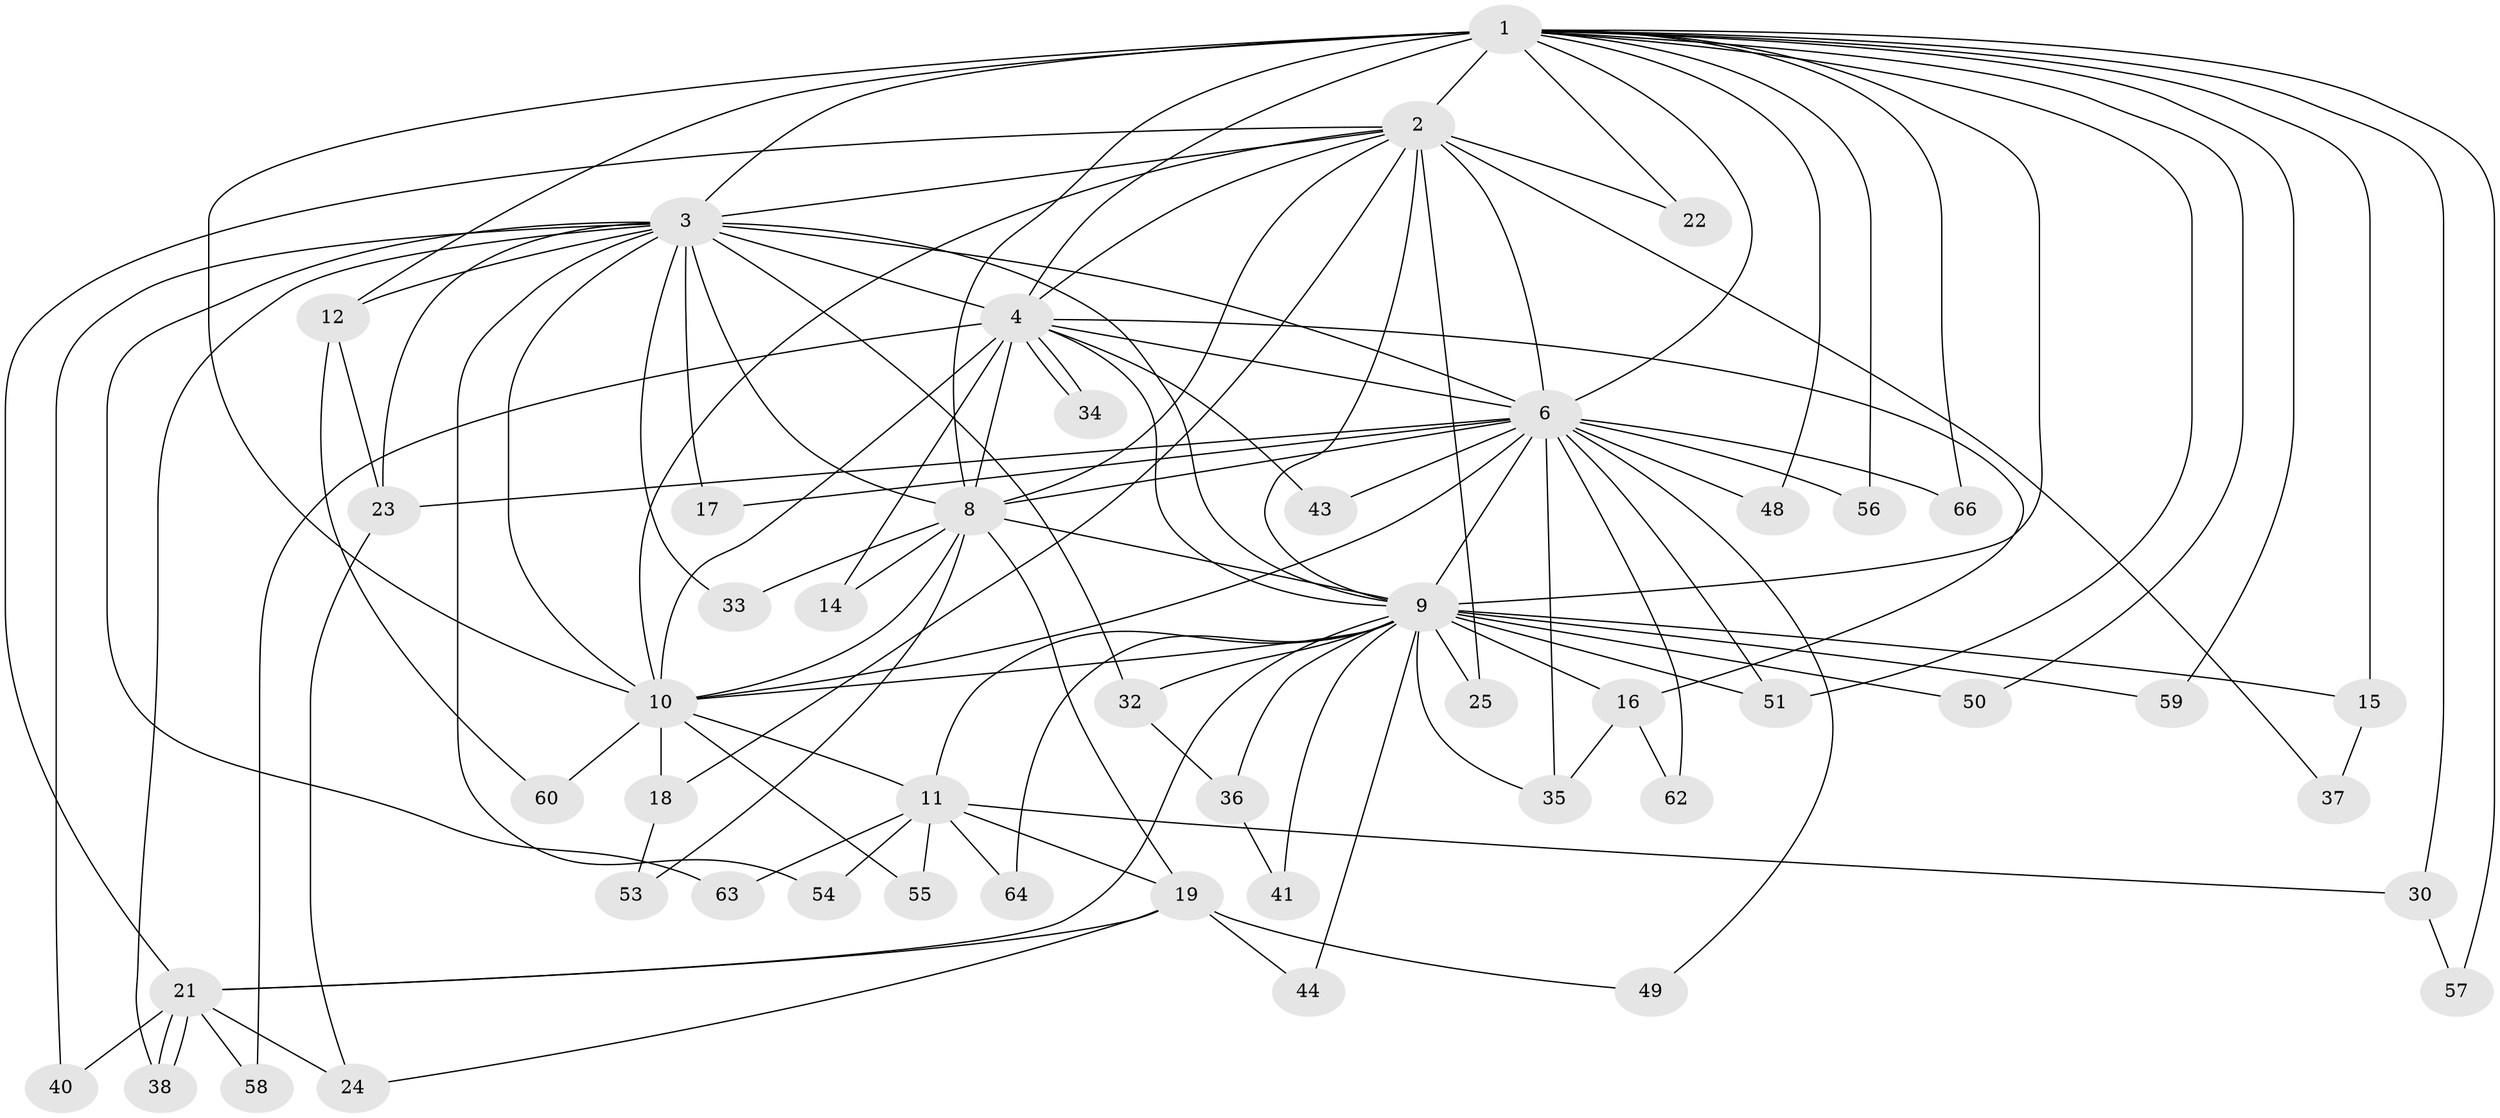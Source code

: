 // Generated by graph-tools (version 1.1) at 2025/51/02/27/25 19:51:42]
// undirected, 49 vertices, 116 edges
graph export_dot {
graph [start="1"]
  node [color=gray90,style=filled];
  1 [super="+5"];
  2 [super="+7"];
  3 [super="+13"];
  4 [super="+20"];
  6 [super="+29"];
  8 [super="+42"];
  9 [super="+27"];
  10 [super="+26"];
  11 [super="+28"];
  12 [super="+47"];
  14;
  15;
  16 [super="+61"];
  17;
  18;
  19 [super="+65"];
  21 [super="+46"];
  22;
  23 [super="+39"];
  24;
  25;
  30 [super="+31"];
  32;
  33;
  34;
  35;
  36;
  37;
  38 [super="+45"];
  40;
  41;
  43;
  44;
  48;
  49;
  50;
  51 [super="+52"];
  53;
  54;
  55;
  56;
  57;
  58;
  59;
  60;
  62;
  63;
  64;
  66;
  1 -- 2 [weight=4];
  1 -- 3 [weight=2];
  1 -- 4 [weight=2];
  1 -- 6 [weight=2];
  1 -- 8 [weight=2];
  1 -- 9 [weight=2];
  1 -- 10 [weight=2];
  1 -- 12 [weight=2];
  1 -- 22;
  1 -- 57;
  1 -- 59;
  1 -- 66;
  1 -- 15;
  1 -- 30;
  1 -- 48;
  1 -- 50;
  1 -- 56;
  1 -- 51;
  2 -- 3 [weight=2];
  2 -- 4 [weight=2];
  2 -- 6 [weight=2];
  2 -- 8 [weight=2];
  2 -- 9 [weight=2];
  2 -- 10 [weight=2];
  2 -- 25;
  2 -- 37;
  2 -- 18;
  2 -- 21;
  2 -- 22;
  3 -- 4 [weight=2];
  3 -- 6;
  3 -- 8;
  3 -- 9;
  3 -- 10 [weight=2];
  3 -- 17;
  3 -- 32;
  3 -- 33;
  3 -- 40;
  3 -- 54;
  3 -- 63;
  3 -- 23;
  3 -- 12;
  3 -- 38;
  4 -- 6;
  4 -- 8 [weight=2];
  4 -- 9;
  4 -- 10;
  4 -- 14;
  4 -- 16;
  4 -- 34;
  4 -- 34;
  4 -- 43;
  4 -- 58;
  6 -- 8;
  6 -- 9 [weight=2];
  6 -- 10 [weight=3];
  6 -- 17;
  6 -- 23;
  6 -- 35;
  6 -- 43;
  6 -- 48;
  6 -- 49;
  6 -- 51;
  6 -- 56;
  6 -- 62;
  6 -- 66;
  8 -- 9;
  8 -- 10;
  8 -- 14;
  8 -- 19;
  8 -- 33;
  8 -- 53;
  9 -- 10;
  9 -- 11 [weight=2];
  9 -- 15;
  9 -- 16;
  9 -- 21;
  9 -- 25;
  9 -- 32;
  9 -- 35;
  9 -- 36;
  9 -- 41;
  9 -- 50;
  9 -- 51;
  9 -- 59;
  9 -- 64;
  9 -- 44;
  10 -- 11;
  10 -- 18;
  10 -- 55;
  10 -- 60;
  11 -- 19;
  11 -- 55;
  11 -- 63;
  11 -- 64;
  11 -- 54;
  11 -- 30;
  12 -- 23;
  12 -- 60;
  15 -- 37;
  16 -- 35;
  16 -- 62;
  18 -- 53;
  19 -- 44;
  19 -- 49;
  19 -- 21;
  19 -- 24;
  21 -- 24;
  21 -- 38;
  21 -- 38;
  21 -- 40;
  21 -- 58;
  23 -- 24;
  30 -- 57;
  32 -- 36;
  36 -- 41;
}
